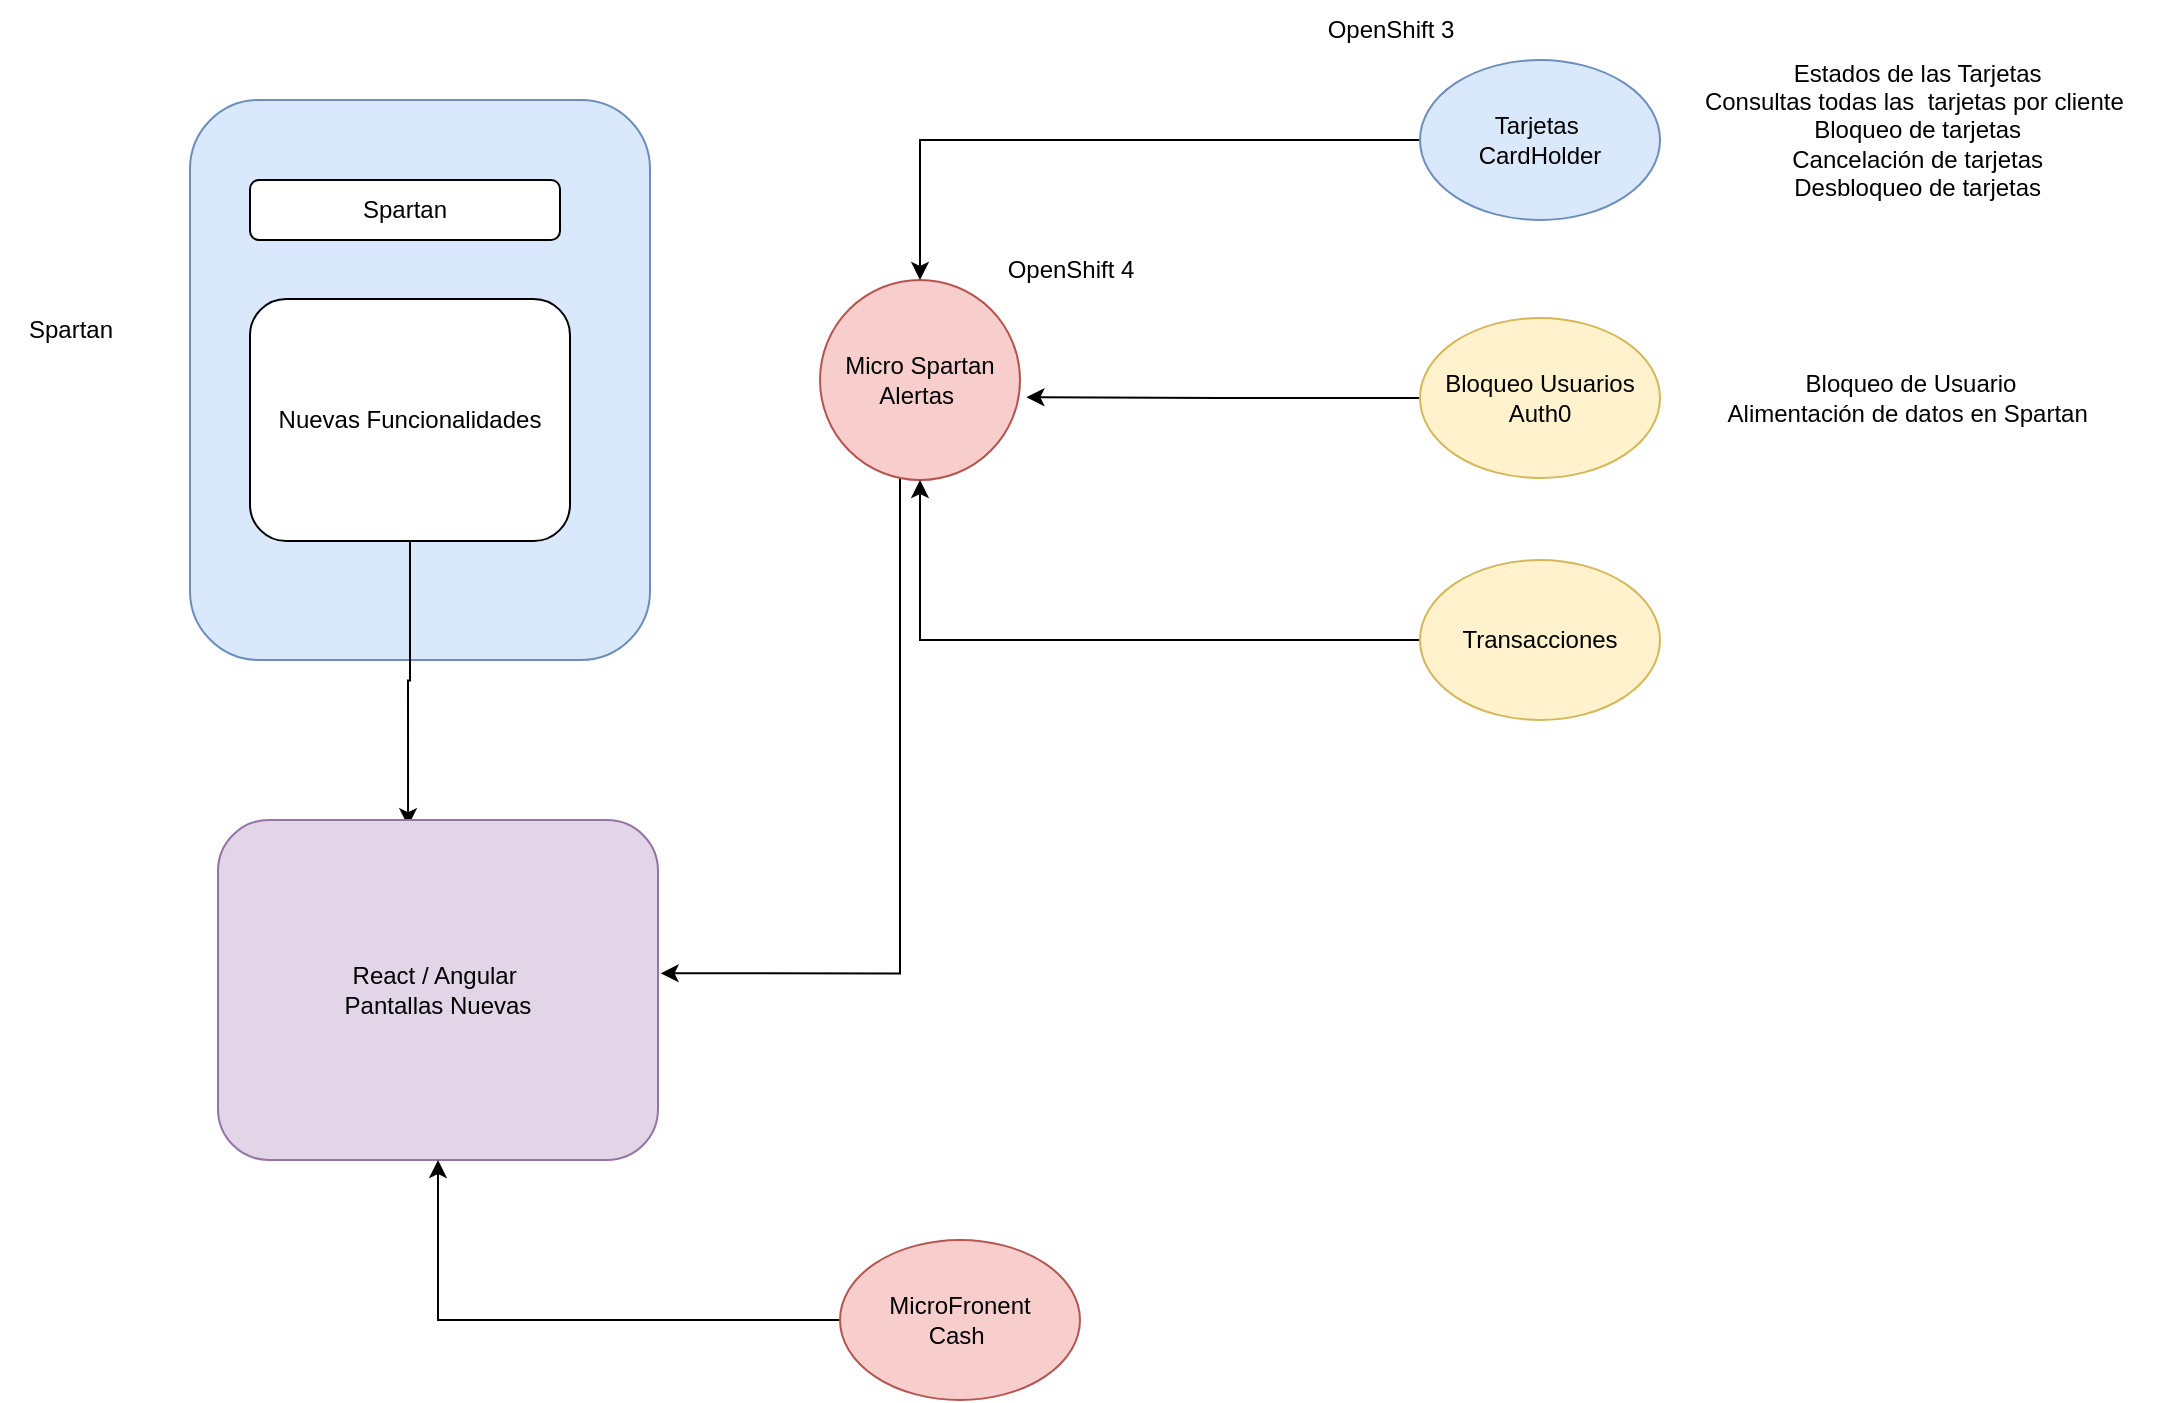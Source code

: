 <mxfile version="21.6.6" type="github">
  <diagram name="Página-1" id="hEknlPQeBrC4TR-3DNIL">
    <mxGraphModel dx="3125" dy="898" grid="1" gridSize="10" guides="1" tooltips="1" connect="1" arrows="1" fold="1" page="1" pageScale="1" pageWidth="827" pageHeight="1169" math="0" shadow="0">
      <root>
        <mxCell id="0" />
        <mxCell id="1" parent="0" />
        <mxCell id="wCBqZtyIlqEZEFPoaTUq-20" style="edgeStyle=orthogonalEdgeStyle;rounded=0;orthogonalLoop=1;jettySize=auto;html=1;entryX=1.006;entryY=0.451;entryDx=0;entryDy=0;entryPerimeter=0;" edge="1" parent="1" source="wCBqZtyIlqEZEFPoaTUq-1" target="wCBqZtyIlqEZEFPoaTUq-19">
          <mxGeometry relative="1" as="geometry">
            <Array as="points">
              <mxPoint x="230" y="487" />
            </Array>
          </mxGeometry>
        </mxCell>
        <mxCell id="wCBqZtyIlqEZEFPoaTUq-1" value="Micro Spartan Alertas&amp;nbsp;" style="ellipse;whiteSpace=wrap;html=1;aspect=fixed;fillColor=#f8cecc;strokeColor=#b85450;" vertex="1" parent="1">
          <mxGeometry x="190" y="140" width="100" height="100" as="geometry" />
        </mxCell>
        <mxCell id="wCBqZtyIlqEZEFPoaTUq-5" style="edgeStyle=orthogonalEdgeStyle;rounded=0;orthogonalLoop=1;jettySize=auto;html=1;entryX=0.5;entryY=0;entryDx=0;entryDy=0;" edge="1" parent="1" source="wCBqZtyIlqEZEFPoaTUq-2" target="wCBqZtyIlqEZEFPoaTUq-1">
          <mxGeometry relative="1" as="geometry" />
        </mxCell>
        <mxCell id="wCBqZtyIlqEZEFPoaTUq-2" value="Tarjetas&amp;nbsp;&lt;br&gt;CardHolder" style="ellipse;whiteSpace=wrap;html=1;fillColor=#dae8fc;strokeColor=#6c8ebf;" vertex="1" parent="1">
          <mxGeometry x="490" y="30" width="120" height="80" as="geometry" />
        </mxCell>
        <mxCell id="wCBqZtyIlqEZEFPoaTUq-6" style="edgeStyle=orthogonalEdgeStyle;rounded=0;orthogonalLoop=1;jettySize=auto;html=1;entryX=1.032;entryY=0.586;entryDx=0;entryDy=0;entryPerimeter=0;" edge="1" parent="1" source="wCBqZtyIlqEZEFPoaTUq-3" target="wCBqZtyIlqEZEFPoaTUq-1">
          <mxGeometry relative="1" as="geometry" />
        </mxCell>
        <mxCell id="wCBqZtyIlqEZEFPoaTUq-3" value="Bloqueo Usuarios Auth0" style="ellipse;whiteSpace=wrap;html=1;fillColor=#fff2cc;strokeColor=#d6b656;" vertex="1" parent="1">
          <mxGeometry x="490" y="159" width="120" height="80" as="geometry" />
        </mxCell>
        <mxCell id="wCBqZtyIlqEZEFPoaTUq-7" style="edgeStyle=orthogonalEdgeStyle;rounded=0;orthogonalLoop=1;jettySize=auto;html=1;entryX=0.5;entryY=1;entryDx=0;entryDy=0;" edge="1" parent="1" source="wCBqZtyIlqEZEFPoaTUq-4" target="wCBqZtyIlqEZEFPoaTUq-1">
          <mxGeometry relative="1" as="geometry" />
        </mxCell>
        <mxCell id="wCBqZtyIlqEZEFPoaTUq-4" value="Transacciones" style="ellipse;whiteSpace=wrap;html=1;fillColor=#fff2cc;strokeColor=#d6b656;" vertex="1" parent="1">
          <mxGeometry x="490" y="280" width="120" height="80" as="geometry" />
        </mxCell>
        <mxCell id="wCBqZtyIlqEZEFPoaTUq-10" value="" style="rounded=1;whiteSpace=wrap;html=1;fillColor=#dae8fc;strokeColor=#6c8ebf;" vertex="1" parent="1">
          <mxGeometry x="-125" y="50" width="230" height="280" as="geometry" />
        </mxCell>
        <mxCell id="wCBqZtyIlqEZEFPoaTUq-21" style="edgeStyle=orthogonalEdgeStyle;rounded=0;orthogonalLoop=1;jettySize=auto;html=1;entryX=0.432;entryY=0.018;entryDx=0;entryDy=0;entryPerimeter=0;" edge="1" parent="1" source="wCBqZtyIlqEZEFPoaTUq-8" target="wCBqZtyIlqEZEFPoaTUq-19">
          <mxGeometry relative="1" as="geometry" />
        </mxCell>
        <mxCell id="wCBqZtyIlqEZEFPoaTUq-8" value="Nuevas Funcionalidades" style="rounded=1;whiteSpace=wrap;html=1;" vertex="1" parent="1">
          <mxGeometry x="-95" y="149.5" width="160" height="121" as="geometry" />
        </mxCell>
        <mxCell id="wCBqZtyIlqEZEFPoaTUq-12" value="Spartan" style="rounded=1;whiteSpace=wrap;html=1;" vertex="1" parent="1">
          <mxGeometry x="-95" y="90" width="155" height="30" as="geometry" />
        </mxCell>
        <mxCell id="wCBqZtyIlqEZEFPoaTUq-13" value="Estados de las Tarjetas&amp;nbsp;&lt;br&gt;Consultas todas las&amp;nbsp; tarjetas por cliente&amp;nbsp;&amp;nbsp;&lt;br&gt;Bloqueo de tarjetas&amp;nbsp;&lt;br&gt;Cancelación de tarjetas&amp;nbsp;&lt;br&gt;Desbloqueo de tarjetas&amp;nbsp;" style="text;html=1;align=center;verticalAlign=middle;resizable=0;points=[];autosize=1;strokeColor=none;fillColor=none;" vertex="1" parent="1">
          <mxGeometry x="620" y="20" width="240" height="90" as="geometry" />
        </mxCell>
        <mxCell id="wCBqZtyIlqEZEFPoaTUq-14" value="Bloqueo de Usuario&lt;br&gt;Alimentación de datos en Spartan&amp;nbsp;" style="text;html=1;align=center;verticalAlign=middle;resizable=0;points=[];autosize=1;strokeColor=none;fillColor=none;" vertex="1" parent="1">
          <mxGeometry x="630" y="179" width="210" height="40" as="geometry" />
        </mxCell>
        <mxCell id="wCBqZtyIlqEZEFPoaTUq-16" value="OpenShift 4" style="text;html=1;align=center;verticalAlign=middle;resizable=0;points=[];autosize=1;strokeColor=none;fillColor=none;" vertex="1" parent="1">
          <mxGeometry x="270" y="119.5" width="90" height="30" as="geometry" />
        </mxCell>
        <mxCell id="wCBqZtyIlqEZEFPoaTUq-17" value="OpenShift 3" style="text;html=1;align=center;verticalAlign=middle;resizable=0;points=[];autosize=1;strokeColor=none;fillColor=none;" vertex="1" parent="1">
          <mxGeometry x="430" width="90" height="30" as="geometry" />
        </mxCell>
        <mxCell id="wCBqZtyIlqEZEFPoaTUq-18" value="Spartan" style="text;html=1;align=center;verticalAlign=middle;resizable=0;points=[];autosize=1;strokeColor=none;fillColor=none;" vertex="1" parent="1">
          <mxGeometry x="-220" y="149.5" width="70" height="30" as="geometry" />
        </mxCell>
        <mxCell id="wCBqZtyIlqEZEFPoaTUq-19" value="React / Angular&amp;nbsp;&lt;br&gt;Pantallas Nuevas" style="rounded=1;whiteSpace=wrap;html=1;fillColor=#e1d5e7;strokeColor=#9673a6;" vertex="1" parent="1">
          <mxGeometry x="-111" y="410" width="220" height="170" as="geometry" />
        </mxCell>
        <mxCell id="wCBqZtyIlqEZEFPoaTUq-28" style="edgeStyle=orthogonalEdgeStyle;rounded=0;orthogonalLoop=1;jettySize=auto;html=1;entryX=0.5;entryY=1;entryDx=0;entryDy=0;" edge="1" parent="1" source="wCBqZtyIlqEZEFPoaTUq-27" target="wCBqZtyIlqEZEFPoaTUq-19">
          <mxGeometry relative="1" as="geometry" />
        </mxCell>
        <mxCell id="wCBqZtyIlqEZEFPoaTUq-27" value="MicroFronent&lt;br&gt;Cash&amp;nbsp;" style="ellipse;whiteSpace=wrap;html=1;fillColor=#f8cecc;strokeColor=#b85450;" vertex="1" parent="1">
          <mxGeometry x="200" y="620" width="120" height="80" as="geometry" />
        </mxCell>
      </root>
    </mxGraphModel>
  </diagram>
</mxfile>
